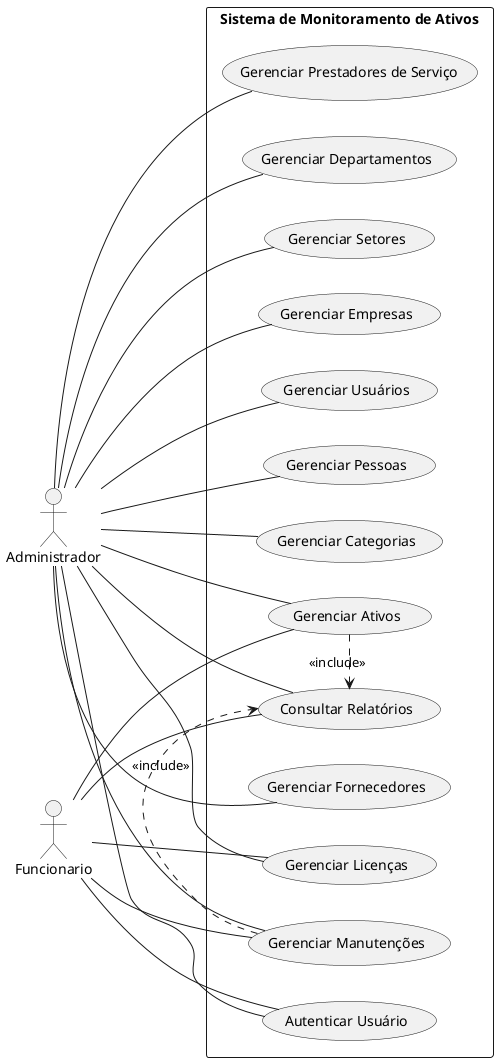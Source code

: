 @startuml diagrama_caso_uso

left to right direction
actor Administrador
actor Funcionario as Funcionário

rectangle "Sistema de Monitoramento de Ativos" {
  usecase (Gerenciar Ativos)
  usecase (Gerenciar Licenças)
  usecase (Gerenciar Categorias)
  usecase (Gerenciar Fornecedores)
  usecase (Gerenciar Prestadores de Serviço)
  usecase (Gerenciar Manutenções)
  usecase (Gerenciar Departamentos)
  usecase (Gerenciar Setores)
  usecase (Gerenciar Empresas)
  usecase (Gerenciar Usuários)
  usecase (Gerenciar Pessoas)
  usecase (Consultar Relatórios)
  usecase (Autenticar Usuário)
}

Administrador -- (Gerenciar Ativos)
Administrador -- (Gerenciar Licenças)
Administrador -- (Gerenciar Categorias)
Administrador -- (Gerenciar Fornecedores)
Administrador -- (Gerenciar Prestadores de Serviço)
Administrador -- (Gerenciar Manutenções)
Administrador -- (Gerenciar Departamentos)
Administrador -- (Gerenciar Setores)
Administrador -- (Gerenciar Empresas)
Administrador -- (Gerenciar Usuários)
Administrador -- (Gerenciar Pessoas)
Administrador -- (Consultar Relatórios)
Administrador -- (Autenticar Usuário)

Funcionário -- (Gerenciar Ativos)
Funcionário -- (Gerenciar Licenças)
Funcionário -- (Gerenciar Manutenções)
Funcionário -- (Consultar Relatórios)
Funcionário -- (Autenticar Usuário)

(Gerenciar Ativos) .> (Consultar Relatórios) : <<include>>
(Gerenciar Manutenções) .> (Consultar Relatórios) : <<include>>

@enduml